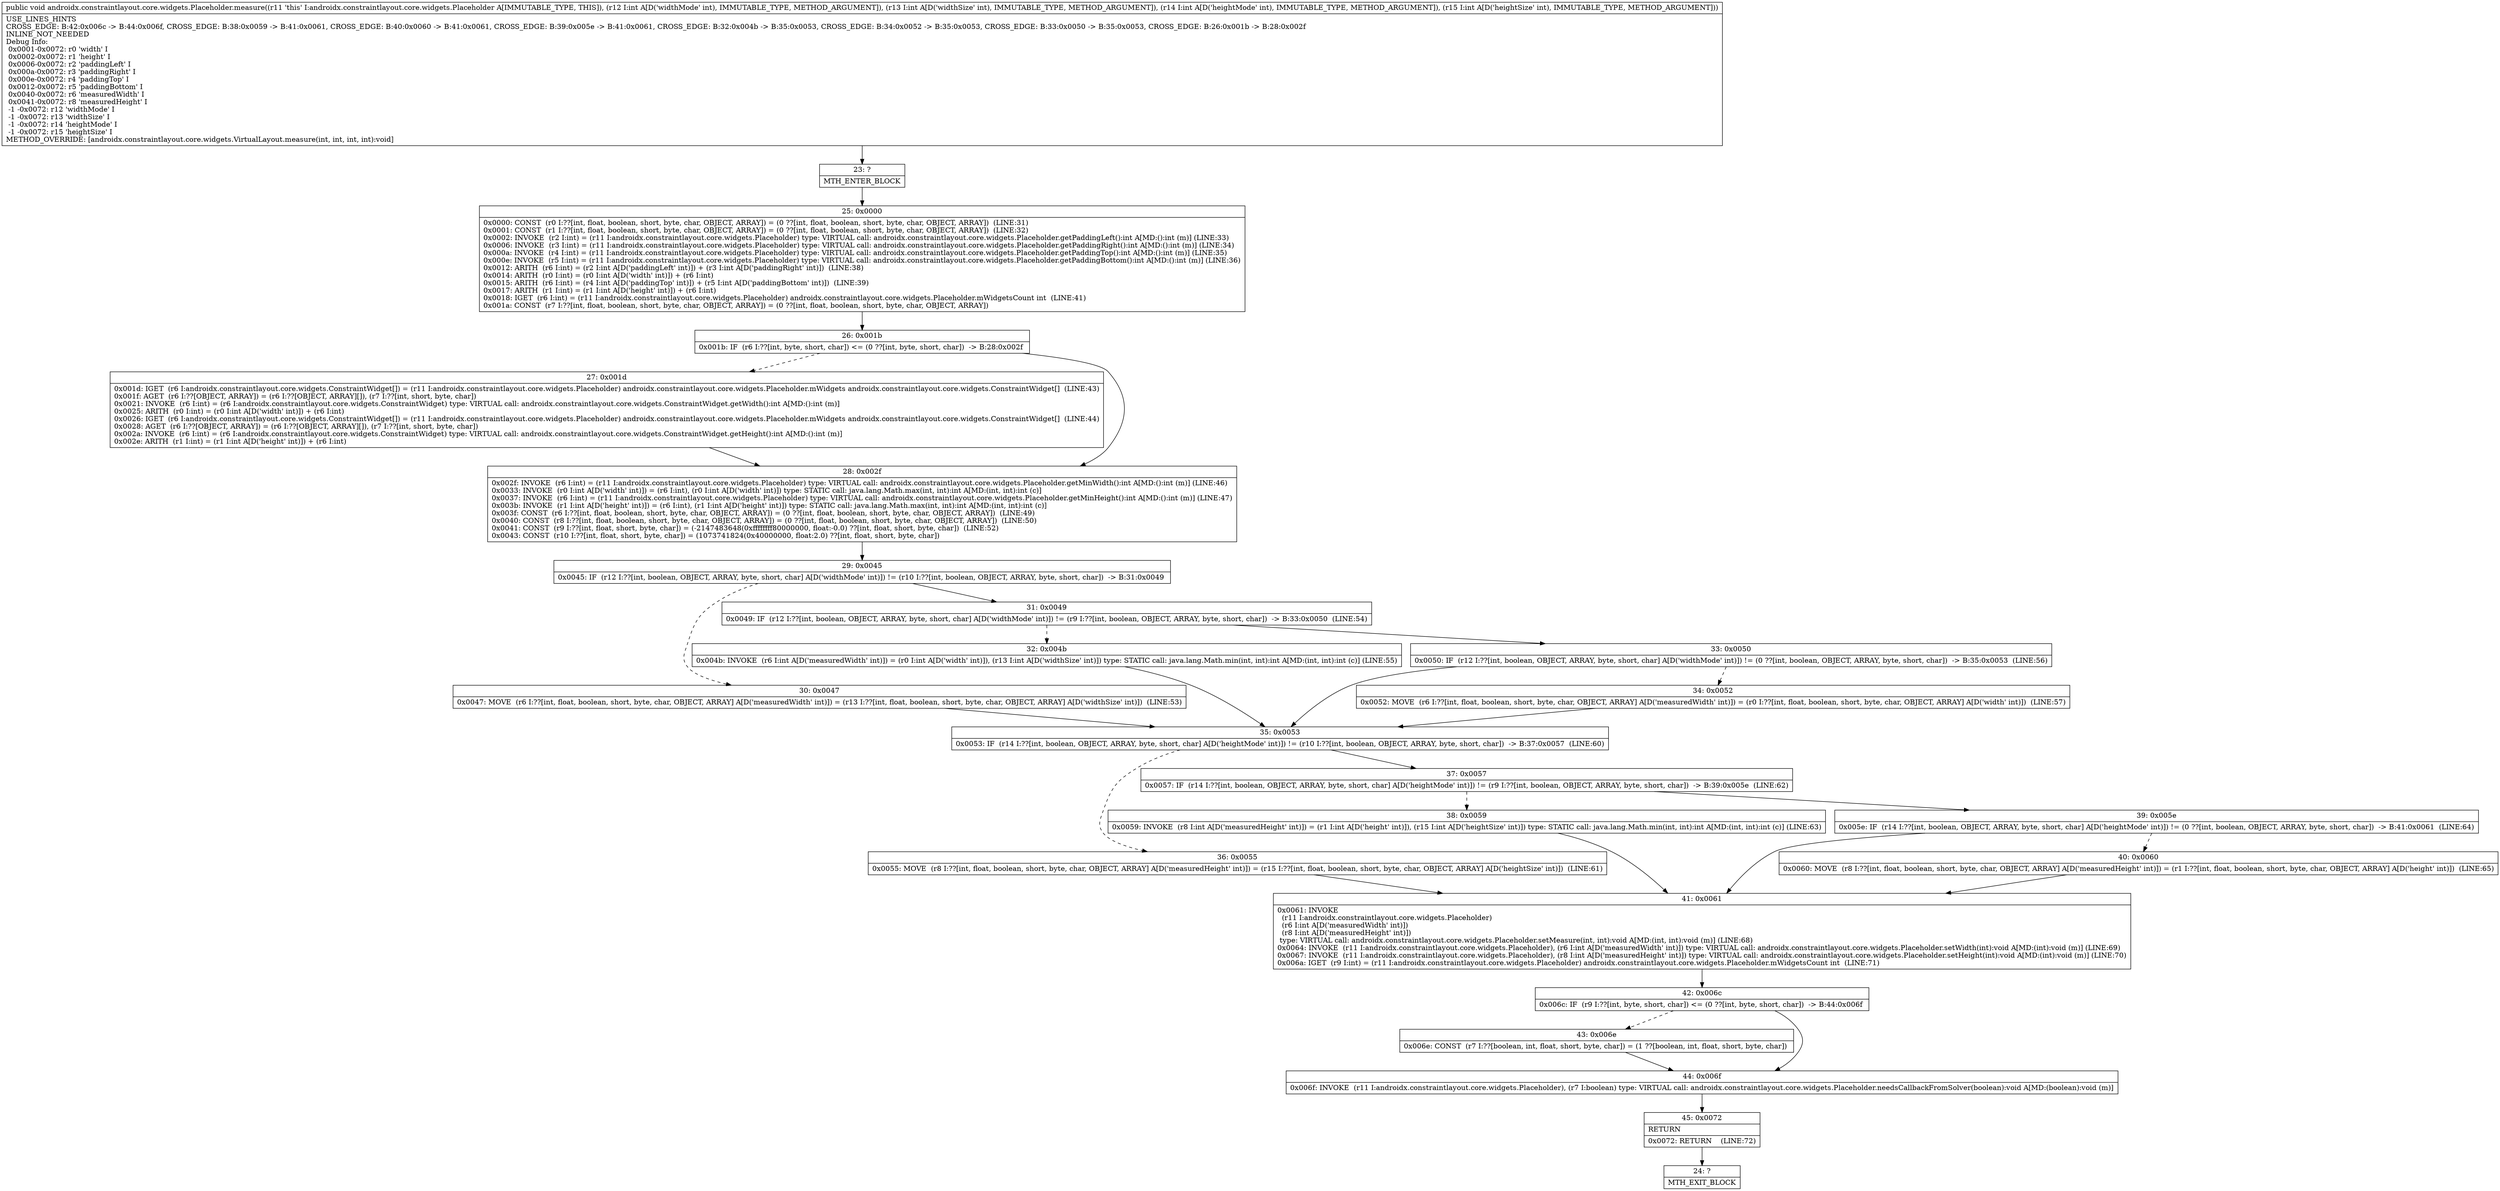 digraph "CFG forandroidx.constraintlayout.core.widgets.Placeholder.measure(IIII)V" {
Node_23 [shape=record,label="{23\:\ ?|MTH_ENTER_BLOCK\l}"];
Node_25 [shape=record,label="{25\:\ 0x0000|0x0000: CONST  (r0 I:??[int, float, boolean, short, byte, char, OBJECT, ARRAY]) = (0 ??[int, float, boolean, short, byte, char, OBJECT, ARRAY])  (LINE:31)\l0x0001: CONST  (r1 I:??[int, float, boolean, short, byte, char, OBJECT, ARRAY]) = (0 ??[int, float, boolean, short, byte, char, OBJECT, ARRAY])  (LINE:32)\l0x0002: INVOKE  (r2 I:int) = (r11 I:androidx.constraintlayout.core.widgets.Placeholder) type: VIRTUAL call: androidx.constraintlayout.core.widgets.Placeholder.getPaddingLeft():int A[MD:():int (m)] (LINE:33)\l0x0006: INVOKE  (r3 I:int) = (r11 I:androidx.constraintlayout.core.widgets.Placeholder) type: VIRTUAL call: androidx.constraintlayout.core.widgets.Placeholder.getPaddingRight():int A[MD:():int (m)] (LINE:34)\l0x000a: INVOKE  (r4 I:int) = (r11 I:androidx.constraintlayout.core.widgets.Placeholder) type: VIRTUAL call: androidx.constraintlayout.core.widgets.Placeholder.getPaddingTop():int A[MD:():int (m)] (LINE:35)\l0x000e: INVOKE  (r5 I:int) = (r11 I:androidx.constraintlayout.core.widgets.Placeholder) type: VIRTUAL call: androidx.constraintlayout.core.widgets.Placeholder.getPaddingBottom():int A[MD:():int (m)] (LINE:36)\l0x0012: ARITH  (r6 I:int) = (r2 I:int A[D('paddingLeft' int)]) + (r3 I:int A[D('paddingRight' int)])  (LINE:38)\l0x0014: ARITH  (r0 I:int) = (r0 I:int A[D('width' int)]) + (r6 I:int) \l0x0015: ARITH  (r6 I:int) = (r4 I:int A[D('paddingTop' int)]) + (r5 I:int A[D('paddingBottom' int)])  (LINE:39)\l0x0017: ARITH  (r1 I:int) = (r1 I:int A[D('height' int)]) + (r6 I:int) \l0x0018: IGET  (r6 I:int) = (r11 I:androidx.constraintlayout.core.widgets.Placeholder) androidx.constraintlayout.core.widgets.Placeholder.mWidgetsCount int  (LINE:41)\l0x001a: CONST  (r7 I:??[int, float, boolean, short, byte, char, OBJECT, ARRAY]) = (0 ??[int, float, boolean, short, byte, char, OBJECT, ARRAY]) \l}"];
Node_26 [shape=record,label="{26\:\ 0x001b|0x001b: IF  (r6 I:??[int, byte, short, char]) \<= (0 ??[int, byte, short, char])  \-\> B:28:0x002f \l}"];
Node_27 [shape=record,label="{27\:\ 0x001d|0x001d: IGET  (r6 I:androidx.constraintlayout.core.widgets.ConstraintWidget[]) = (r11 I:androidx.constraintlayout.core.widgets.Placeholder) androidx.constraintlayout.core.widgets.Placeholder.mWidgets androidx.constraintlayout.core.widgets.ConstraintWidget[]  (LINE:43)\l0x001f: AGET  (r6 I:??[OBJECT, ARRAY]) = (r6 I:??[OBJECT, ARRAY][]), (r7 I:??[int, short, byte, char]) \l0x0021: INVOKE  (r6 I:int) = (r6 I:androidx.constraintlayout.core.widgets.ConstraintWidget) type: VIRTUAL call: androidx.constraintlayout.core.widgets.ConstraintWidget.getWidth():int A[MD:():int (m)]\l0x0025: ARITH  (r0 I:int) = (r0 I:int A[D('width' int)]) + (r6 I:int) \l0x0026: IGET  (r6 I:androidx.constraintlayout.core.widgets.ConstraintWidget[]) = (r11 I:androidx.constraintlayout.core.widgets.Placeholder) androidx.constraintlayout.core.widgets.Placeholder.mWidgets androidx.constraintlayout.core.widgets.ConstraintWidget[]  (LINE:44)\l0x0028: AGET  (r6 I:??[OBJECT, ARRAY]) = (r6 I:??[OBJECT, ARRAY][]), (r7 I:??[int, short, byte, char]) \l0x002a: INVOKE  (r6 I:int) = (r6 I:androidx.constraintlayout.core.widgets.ConstraintWidget) type: VIRTUAL call: androidx.constraintlayout.core.widgets.ConstraintWidget.getHeight():int A[MD:():int (m)]\l0x002e: ARITH  (r1 I:int) = (r1 I:int A[D('height' int)]) + (r6 I:int) \l}"];
Node_28 [shape=record,label="{28\:\ 0x002f|0x002f: INVOKE  (r6 I:int) = (r11 I:androidx.constraintlayout.core.widgets.Placeholder) type: VIRTUAL call: androidx.constraintlayout.core.widgets.Placeholder.getMinWidth():int A[MD:():int (m)] (LINE:46)\l0x0033: INVOKE  (r0 I:int A[D('width' int)]) = (r6 I:int), (r0 I:int A[D('width' int)]) type: STATIC call: java.lang.Math.max(int, int):int A[MD:(int, int):int (c)]\l0x0037: INVOKE  (r6 I:int) = (r11 I:androidx.constraintlayout.core.widgets.Placeholder) type: VIRTUAL call: androidx.constraintlayout.core.widgets.Placeholder.getMinHeight():int A[MD:():int (m)] (LINE:47)\l0x003b: INVOKE  (r1 I:int A[D('height' int)]) = (r6 I:int), (r1 I:int A[D('height' int)]) type: STATIC call: java.lang.Math.max(int, int):int A[MD:(int, int):int (c)]\l0x003f: CONST  (r6 I:??[int, float, boolean, short, byte, char, OBJECT, ARRAY]) = (0 ??[int, float, boolean, short, byte, char, OBJECT, ARRAY])  (LINE:49)\l0x0040: CONST  (r8 I:??[int, float, boolean, short, byte, char, OBJECT, ARRAY]) = (0 ??[int, float, boolean, short, byte, char, OBJECT, ARRAY])  (LINE:50)\l0x0041: CONST  (r9 I:??[int, float, short, byte, char]) = (\-2147483648(0xffffffff80000000, float:\-0.0) ??[int, float, short, byte, char])  (LINE:52)\l0x0043: CONST  (r10 I:??[int, float, short, byte, char]) = (1073741824(0x40000000, float:2.0) ??[int, float, short, byte, char]) \l}"];
Node_29 [shape=record,label="{29\:\ 0x0045|0x0045: IF  (r12 I:??[int, boolean, OBJECT, ARRAY, byte, short, char] A[D('widthMode' int)]) != (r10 I:??[int, boolean, OBJECT, ARRAY, byte, short, char])  \-\> B:31:0x0049 \l}"];
Node_30 [shape=record,label="{30\:\ 0x0047|0x0047: MOVE  (r6 I:??[int, float, boolean, short, byte, char, OBJECT, ARRAY] A[D('measuredWidth' int)]) = (r13 I:??[int, float, boolean, short, byte, char, OBJECT, ARRAY] A[D('widthSize' int)])  (LINE:53)\l}"];
Node_35 [shape=record,label="{35\:\ 0x0053|0x0053: IF  (r14 I:??[int, boolean, OBJECT, ARRAY, byte, short, char] A[D('heightMode' int)]) != (r10 I:??[int, boolean, OBJECT, ARRAY, byte, short, char])  \-\> B:37:0x0057  (LINE:60)\l}"];
Node_36 [shape=record,label="{36\:\ 0x0055|0x0055: MOVE  (r8 I:??[int, float, boolean, short, byte, char, OBJECT, ARRAY] A[D('measuredHeight' int)]) = (r15 I:??[int, float, boolean, short, byte, char, OBJECT, ARRAY] A[D('heightSize' int)])  (LINE:61)\l}"];
Node_41 [shape=record,label="{41\:\ 0x0061|0x0061: INVOKE  \l  (r11 I:androidx.constraintlayout.core.widgets.Placeholder)\l  (r6 I:int A[D('measuredWidth' int)])\l  (r8 I:int A[D('measuredHeight' int)])\l type: VIRTUAL call: androidx.constraintlayout.core.widgets.Placeholder.setMeasure(int, int):void A[MD:(int, int):void (m)] (LINE:68)\l0x0064: INVOKE  (r11 I:androidx.constraintlayout.core.widgets.Placeholder), (r6 I:int A[D('measuredWidth' int)]) type: VIRTUAL call: androidx.constraintlayout.core.widgets.Placeholder.setWidth(int):void A[MD:(int):void (m)] (LINE:69)\l0x0067: INVOKE  (r11 I:androidx.constraintlayout.core.widgets.Placeholder), (r8 I:int A[D('measuredHeight' int)]) type: VIRTUAL call: androidx.constraintlayout.core.widgets.Placeholder.setHeight(int):void A[MD:(int):void (m)] (LINE:70)\l0x006a: IGET  (r9 I:int) = (r11 I:androidx.constraintlayout.core.widgets.Placeholder) androidx.constraintlayout.core.widgets.Placeholder.mWidgetsCount int  (LINE:71)\l}"];
Node_42 [shape=record,label="{42\:\ 0x006c|0x006c: IF  (r9 I:??[int, byte, short, char]) \<= (0 ??[int, byte, short, char])  \-\> B:44:0x006f \l}"];
Node_43 [shape=record,label="{43\:\ 0x006e|0x006e: CONST  (r7 I:??[boolean, int, float, short, byte, char]) = (1 ??[boolean, int, float, short, byte, char]) \l}"];
Node_44 [shape=record,label="{44\:\ 0x006f|0x006f: INVOKE  (r11 I:androidx.constraintlayout.core.widgets.Placeholder), (r7 I:boolean) type: VIRTUAL call: androidx.constraintlayout.core.widgets.Placeholder.needsCallbackFromSolver(boolean):void A[MD:(boolean):void (m)]\l}"];
Node_45 [shape=record,label="{45\:\ 0x0072|RETURN\l|0x0072: RETURN    (LINE:72)\l}"];
Node_24 [shape=record,label="{24\:\ ?|MTH_EXIT_BLOCK\l}"];
Node_37 [shape=record,label="{37\:\ 0x0057|0x0057: IF  (r14 I:??[int, boolean, OBJECT, ARRAY, byte, short, char] A[D('heightMode' int)]) != (r9 I:??[int, boolean, OBJECT, ARRAY, byte, short, char])  \-\> B:39:0x005e  (LINE:62)\l}"];
Node_38 [shape=record,label="{38\:\ 0x0059|0x0059: INVOKE  (r8 I:int A[D('measuredHeight' int)]) = (r1 I:int A[D('height' int)]), (r15 I:int A[D('heightSize' int)]) type: STATIC call: java.lang.Math.min(int, int):int A[MD:(int, int):int (c)] (LINE:63)\l}"];
Node_39 [shape=record,label="{39\:\ 0x005e|0x005e: IF  (r14 I:??[int, boolean, OBJECT, ARRAY, byte, short, char] A[D('heightMode' int)]) != (0 ??[int, boolean, OBJECT, ARRAY, byte, short, char])  \-\> B:41:0x0061  (LINE:64)\l}"];
Node_40 [shape=record,label="{40\:\ 0x0060|0x0060: MOVE  (r8 I:??[int, float, boolean, short, byte, char, OBJECT, ARRAY] A[D('measuredHeight' int)]) = (r1 I:??[int, float, boolean, short, byte, char, OBJECT, ARRAY] A[D('height' int)])  (LINE:65)\l}"];
Node_31 [shape=record,label="{31\:\ 0x0049|0x0049: IF  (r12 I:??[int, boolean, OBJECT, ARRAY, byte, short, char] A[D('widthMode' int)]) != (r9 I:??[int, boolean, OBJECT, ARRAY, byte, short, char])  \-\> B:33:0x0050  (LINE:54)\l}"];
Node_32 [shape=record,label="{32\:\ 0x004b|0x004b: INVOKE  (r6 I:int A[D('measuredWidth' int)]) = (r0 I:int A[D('width' int)]), (r13 I:int A[D('widthSize' int)]) type: STATIC call: java.lang.Math.min(int, int):int A[MD:(int, int):int (c)] (LINE:55)\l}"];
Node_33 [shape=record,label="{33\:\ 0x0050|0x0050: IF  (r12 I:??[int, boolean, OBJECT, ARRAY, byte, short, char] A[D('widthMode' int)]) != (0 ??[int, boolean, OBJECT, ARRAY, byte, short, char])  \-\> B:35:0x0053  (LINE:56)\l}"];
Node_34 [shape=record,label="{34\:\ 0x0052|0x0052: MOVE  (r6 I:??[int, float, boolean, short, byte, char, OBJECT, ARRAY] A[D('measuredWidth' int)]) = (r0 I:??[int, float, boolean, short, byte, char, OBJECT, ARRAY] A[D('width' int)])  (LINE:57)\l}"];
MethodNode[shape=record,label="{public void androidx.constraintlayout.core.widgets.Placeholder.measure((r11 'this' I:androidx.constraintlayout.core.widgets.Placeholder A[IMMUTABLE_TYPE, THIS]), (r12 I:int A[D('widthMode' int), IMMUTABLE_TYPE, METHOD_ARGUMENT]), (r13 I:int A[D('widthSize' int), IMMUTABLE_TYPE, METHOD_ARGUMENT]), (r14 I:int A[D('heightMode' int), IMMUTABLE_TYPE, METHOD_ARGUMENT]), (r15 I:int A[D('heightSize' int), IMMUTABLE_TYPE, METHOD_ARGUMENT]))  | USE_LINES_HINTS\lCROSS_EDGE: B:42:0x006c \-\> B:44:0x006f, CROSS_EDGE: B:38:0x0059 \-\> B:41:0x0061, CROSS_EDGE: B:40:0x0060 \-\> B:41:0x0061, CROSS_EDGE: B:39:0x005e \-\> B:41:0x0061, CROSS_EDGE: B:32:0x004b \-\> B:35:0x0053, CROSS_EDGE: B:34:0x0052 \-\> B:35:0x0053, CROSS_EDGE: B:33:0x0050 \-\> B:35:0x0053, CROSS_EDGE: B:26:0x001b \-\> B:28:0x002f\lINLINE_NOT_NEEDED\lDebug Info:\l  0x0001\-0x0072: r0 'width' I\l  0x0002\-0x0072: r1 'height' I\l  0x0006\-0x0072: r2 'paddingLeft' I\l  0x000a\-0x0072: r3 'paddingRight' I\l  0x000e\-0x0072: r4 'paddingTop' I\l  0x0012\-0x0072: r5 'paddingBottom' I\l  0x0040\-0x0072: r6 'measuredWidth' I\l  0x0041\-0x0072: r8 'measuredHeight' I\l  \-1 \-0x0072: r12 'widthMode' I\l  \-1 \-0x0072: r13 'widthSize' I\l  \-1 \-0x0072: r14 'heightMode' I\l  \-1 \-0x0072: r15 'heightSize' I\lMETHOD_OVERRIDE: [androidx.constraintlayout.core.widgets.VirtualLayout.measure(int, int, int, int):void]\l}"];
MethodNode -> Node_23;Node_23 -> Node_25;
Node_25 -> Node_26;
Node_26 -> Node_27[style=dashed];
Node_26 -> Node_28;
Node_27 -> Node_28;
Node_28 -> Node_29;
Node_29 -> Node_30[style=dashed];
Node_29 -> Node_31;
Node_30 -> Node_35;
Node_35 -> Node_36[style=dashed];
Node_35 -> Node_37;
Node_36 -> Node_41;
Node_41 -> Node_42;
Node_42 -> Node_43[style=dashed];
Node_42 -> Node_44;
Node_43 -> Node_44;
Node_44 -> Node_45;
Node_45 -> Node_24;
Node_37 -> Node_38[style=dashed];
Node_37 -> Node_39;
Node_38 -> Node_41;
Node_39 -> Node_40[style=dashed];
Node_39 -> Node_41;
Node_40 -> Node_41;
Node_31 -> Node_32[style=dashed];
Node_31 -> Node_33;
Node_32 -> Node_35;
Node_33 -> Node_34[style=dashed];
Node_33 -> Node_35;
Node_34 -> Node_35;
}

